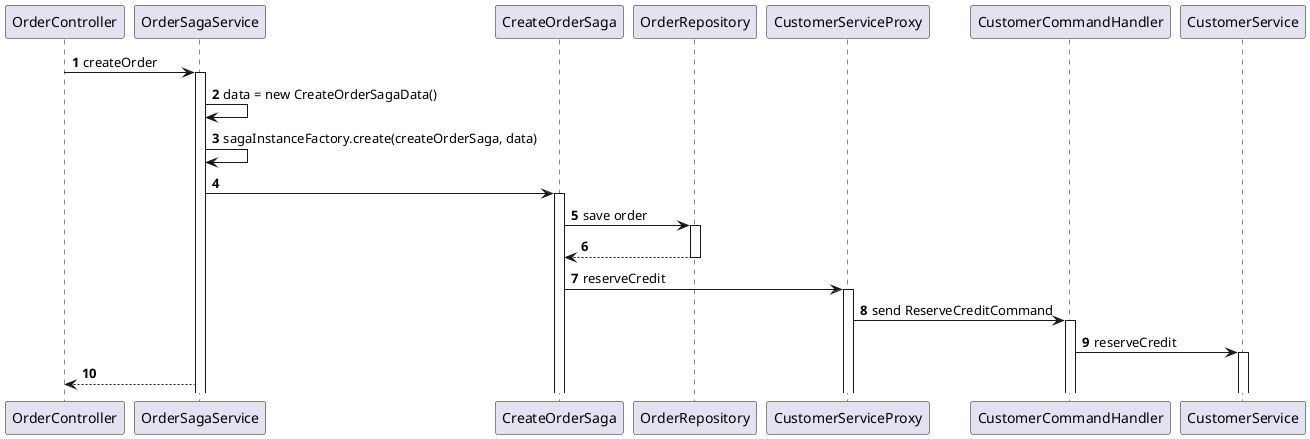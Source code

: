 @startuml
autonumber
"OrderController" -> "OrderSagaService" ++: createOrder
"OrderSagaService" -> "OrderSagaService": data = new CreateOrderSagaData()
"OrderSagaService" -> "OrderSagaService": sagaInstanceFactory.create(createOrderSaga, data)
"OrderSagaService" -> "CreateOrderSaga" ++:
"CreateOrderSaga" -> "OrderRepository" ++: save order
"OrderRepository" --> "CreateOrderSaga":
OrderRepository--
"CreateOrderSaga" -> "CustomerServiceProxy" ++: reserveCredit
"CustomerServiceProxy" -> "CustomerCommandHandler" ++: send ReserveCreditCommand
"CustomerCommandHandler" -> "CustomerService" ++: reserveCredit

"OrderSagaService" --> "OrderController":
@enduml